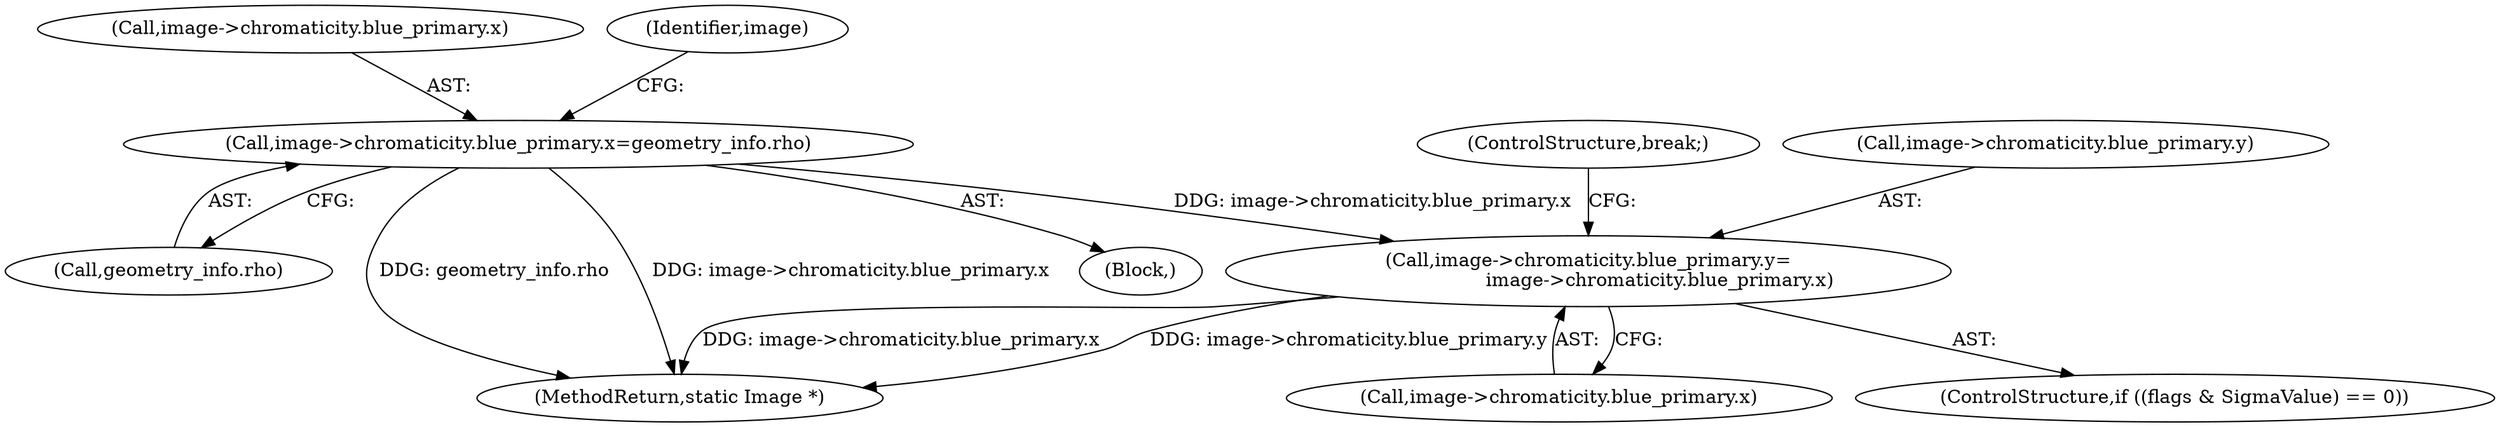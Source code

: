 digraph "0_ImageMagick_f6e9d0d9955e85bdd7540b251cd50d598dacc5e6_36@pointer" {
"1000691" [label="(Call,image->chromaticity.blue_primary.y=\n                        image->chromaticity.blue_primary.x)"];
"1000663" [label="(Call,image->chromaticity.blue_primary.x=geometry_info.rho)"];
"1000656" [label="(Block,)"];
"1000664" [label="(Call,image->chromaticity.blue_primary.x)"];
"1002459" [label="(MethodReturn,static Image *)"];
"1000671" [label="(Call,geometry_info.rho)"];
"1000678" [label="(Identifier,image)"];
"1000691" [label="(Call,image->chromaticity.blue_primary.y=\n                        image->chromaticity.blue_primary.x)"];
"1000706" [label="(ControlStructure,break;)"];
"1000699" [label="(Call,image->chromaticity.blue_primary.x)"];
"1000663" [label="(Call,image->chromaticity.blue_primary.x=geometry_info.rho)"];
"1000692" [label="(Call,image->chromaticity.blue_primary.y)"];
"1000685" [label="(ControlStructure,if ((flags & SigmaValue) == 0))"];
"1000691" -> "1000685"  [label="AST: "];
"1000691" -> "1000699"  [label="CFG: "];
"1000692" -> "1000691"  [label="AST: "];
"1000699" -> "1000691"  [label="AST: "];
"1000706" -> "1000691"  [label="CFG: "];
"1000691" -> "1002459"  [label="DDG: image->chromaticity.blue_primary.x"];
"1000691" -> "1002459"  [label="DDG: image->chromaticity.blue_primary.y"];
"1000663" -> "1000691"  [label="DDG: image->chromaticity.blue_primary.x"];
"1000663" -> "1000656"  [label="AST: "];
"1000663" -> "1000671"  [label="CFG: "];
"1000664" -> "1000663"  [label="AST: "];
"1000671" -> "1000663"  [label="AST: "];
"1000678" -> "1000663"  [label="CFG: "];
"1000663" -> "1002459"  [label="DDG: image->chromaticity.blue_primary.x"];
"1000663" -> "1002459"  [label="DDG: geometry_info.rho"];
}
